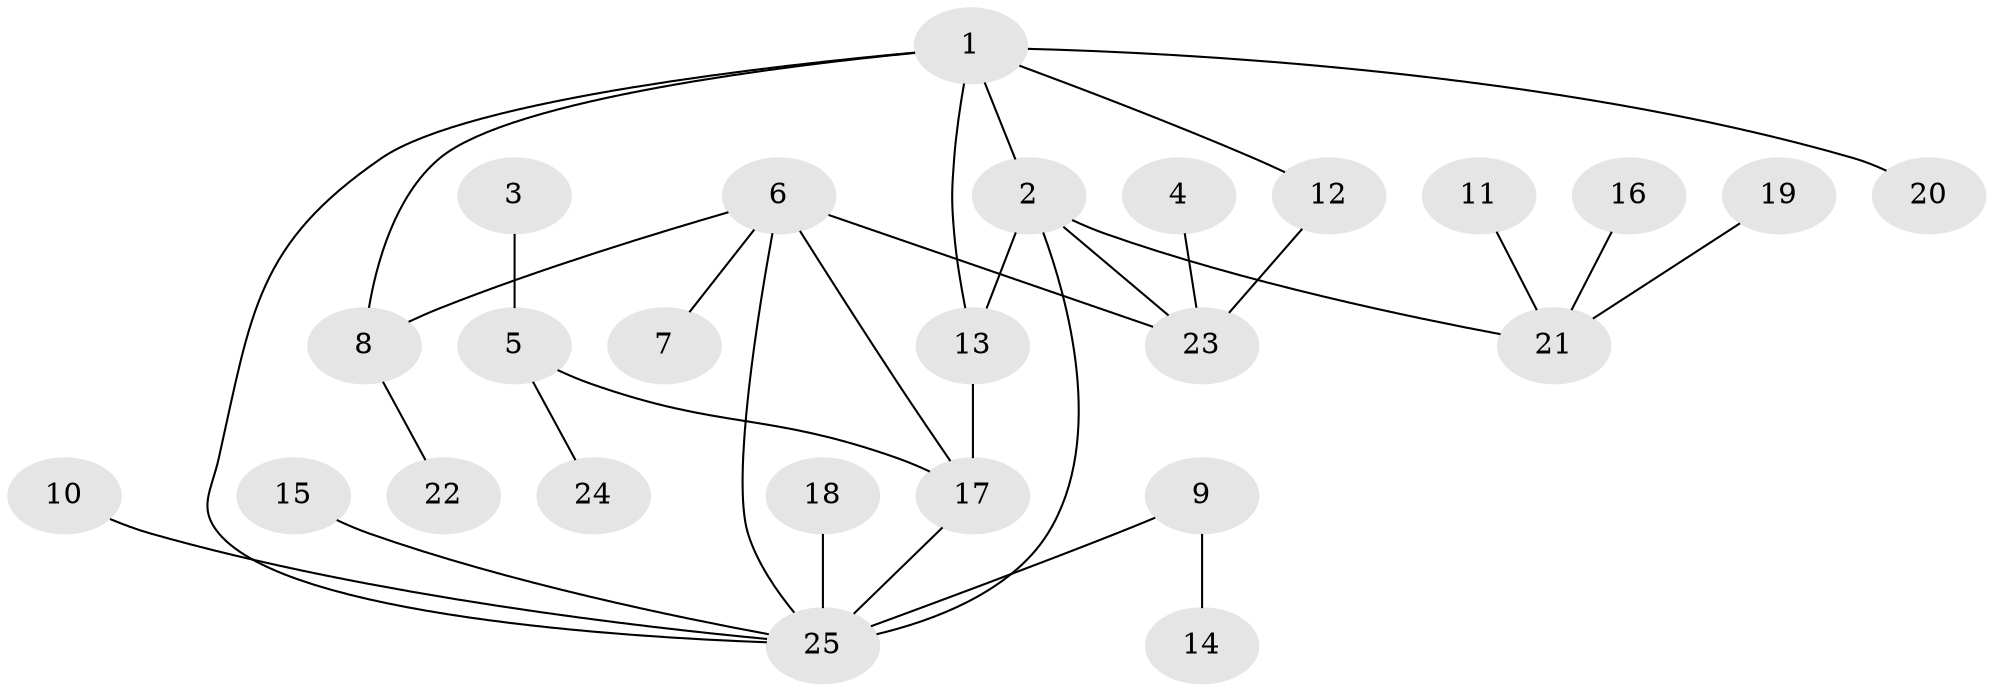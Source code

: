 // original degree distribution, {7: 0.02, 6: 0.06, 5: 0.1, 11: 0.02, 2: 0.18, 1: 0.58, 3: 0.04}
// Generated by graph-tools (version 1.1) at 2025/02/03/09/25 03:02:42]
// undirected, 25 vertices, 31 edges
graph export_dot {
graph [start="1"]
  node [color=gray90,style=filled];
  1;
  2;
  3;
  4;
  5;
  6;
  7;
  8;
  9;
  10;
  11;
  12;
  13;
  14;
  15;
  16;
  17;
  18;
  19;
  20;
  21;
  22;
  23;
  24;
  25;
  1 -- 2 [weight=1.0];
  1 -- 8 [weight=1.0];
  1 -- 12 [weight=1.0];
  1 -- 13 [weight=1.0];
  1 -- 20 [weight=1.0];
  1 -- 25 [weight=1.0];
  2 -- 13 [weight=1.0];
  2 -- 21 [weight=1.0];
  2 -- 23 [weight=1.0];
  2 -- 25 [weight=1.0];
  3 -- 5 [weight=1.0];
  4 -- 23 [weight=1.0];
  5 -- 17 [weight=1.0];
  5 -- 24 [weight=1.0];
  6 -- 7 [weight=1.0];
  6 -- 8 [weight=1.0];
  6 -- 17 [weight=1.0];
  6 -- 23 [weight=1.0];
  6 -- 25 [weight=1.0];
  8 -- 22 [weight=1.0];
  9 -- 14 [weight=1.0];
  9 -- 25 [weight=1.0];
  10 -- 25 [weight=1.0];
  11 -- 21 [weight=1.0];
  12 -- 23 [weight=1.0];
  13 -- 17 [weight=1.0];
  15 -- 25 [weight=1.0];
  16 -- 21 [weight=1.0];
  17 -- 25 [weight=2.0];
  18 -- 25 [weight=1.0];
  19 -- 21 [weight=1.0];
}
